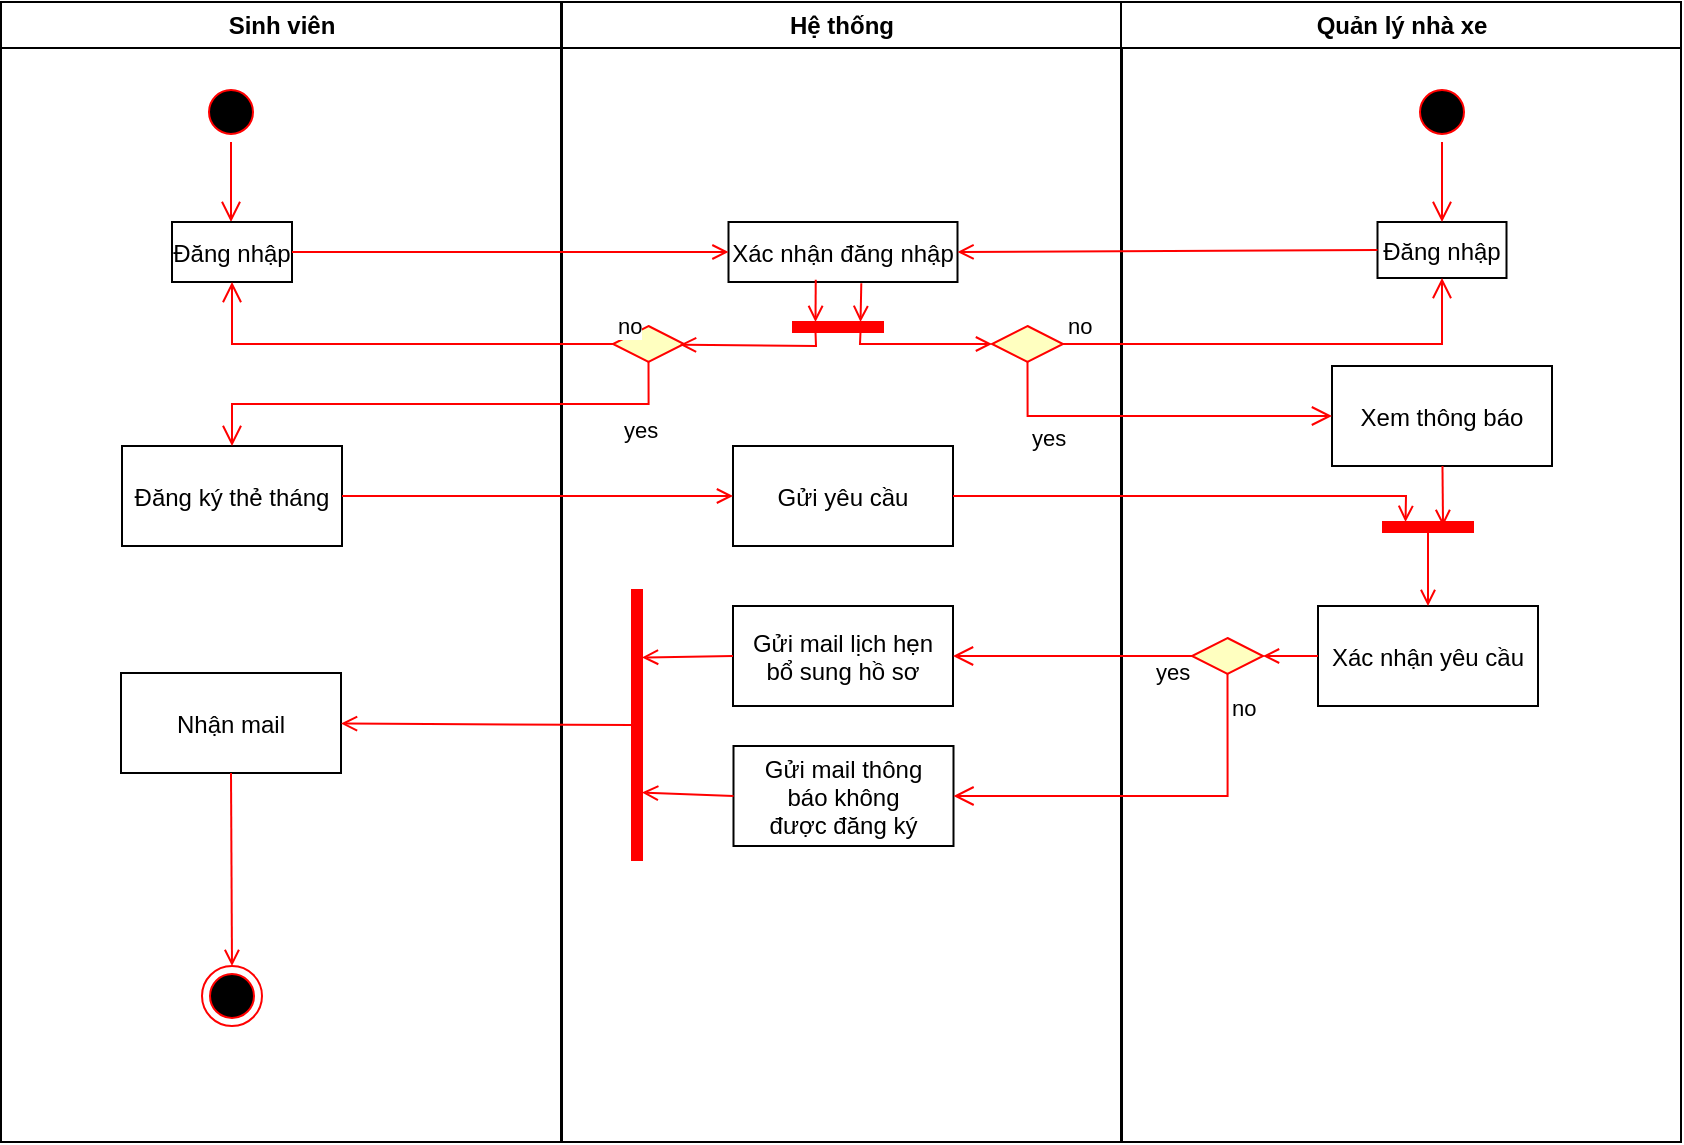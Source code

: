 <mxfile version="27.2.0">
  <diagram name="Page-1" id="e7e014a7-5840-1c2e-5031-d8a46d1fe8dd">
    <mxGraphModel dx="1026" dy="556" grid="1" gridSize="10" guides="1" tooltips="1" connect="1" arrows="1" fold="1" page="1" pageScale="1" pageWidth="1169" pageHeight="826" background="none" math="0" shadow="0">
      <root>
        <mxCell id="0" />
        <mxCell id="1" parent="0" />
        <mxCell id="2" value="Sinh viên" style="swimlane;whiteSpace=wrap" parent="1" vertex="1">
          <mxGeometry x="164.5" y="128" width="280" height="570" as="geometry" />
        </mxCell>
        <mxCell id="5" value="" style="ellipse;shape=startState;fillColor=#000000;strokeColor=#ff0000;" parent="2" vertex="1">
          <mxGeometry x="100" y="40" width="30" height="30" as="geometry" />
        </mxCell>
        <mxCell id="6" value="" style="edgeStyle=elbowEdgeStyle;elbow=horizontal;verticalAlign=bottom;endArrow=open;endSize=8;strokeColor=#FF0000;endFill=1;rounded=0" parent="2" source="5" target="7" edge="1">
          <mxGeometry x="100" y="40" as="geometry">
            <mxPoint x="115" y="110" as="targetPoint" />
          </mxGeometry>
        </mxCell>
        <mxCell id="7" value="Đăng nhập" style="" parent="2" vertex="1">
          <mxGeometry x="85.5" y="110" width="60" height="30" as="geometry" />
        </mxCell>
        <mxCell id="10" value="Nhận mail" style="" parent="2" vertex="1">
          <mxGeometry x="60" y="335.5" width="110" height="50" as="geometry" />
        </mxCell>
        <mxCell id="38" value="" style="ellipse;shape=endState;fillColor=#000000;strokeColor=#ff0000" parent="2" vertex="1">
          <mxGeometry x="100.5" y="482" width="30" height="30" as="geometry" />
        </mxCell>
        <mxCell id="ZterCogjY-lKpHSOgGzZ-75" value="" style="endArrow=open;strokeColor=#FF0000;endFill=1;rounded=0;exitX=0.5;exitY=1;exitDx=0;exitDy=0;entryX=0.5;entryY=0;entryDx=0;entryDy=0;" edge="1" parent="2" source="10" target="38">
          <mxGeometry relative="1" as="geometry">
            <mxPoint x="360.5" y="403" as="sourcePoint" />
            <mxPoint x="215.5" y="402" as="targetPoint" />
          </mxGeometry>
        </mxCell>
        <mxCell id="3" value="Hệ thống" style="swimlane;whiteSpace=wrap" parent="1" vertex="1">
          <mxGeometry x="445" y="128" width="280" height="570" as="geometry" />
        </mxCell>
        <mxCell id="15" value="Xác nhận đăng nhập" style="" parent="3" vertex="1">
          <mxGeometry x="83.25" y="110" width="114.5" height="30" as="geometry" />
        </mxCell>
        <mxCell id="18" value="Gửi mail lịch hẹn&#xa;bổ sung hồ sơ" style="" parent="3" vertex="1">
          <mxGeometry x="85.5" y="302" width="110" height="50" as="geometry" />
        </mxCell>
        <mxCell id="8" value="Đăng ký thẻ tháng" style="" parent="3" vertex="1">
          <mxGeometry x="-220" y="222" width="110" height="50" as="geometry" />
        </mxCell>
        <mxCell id="17" value="" style="endArrow=open;strokeColor=#FF0000;endFill=1;rounded=0;entryX=0;entryY=0.75;entryDx=0;entryDy=0;exitX=0.381;exitY=0.961;exitDx=0;exitDy=0;exitPerimeter=0;" parent="3" source="15" target="ZterCogjY-lKpHSOgGzZ-59" edge="1">
          <mxGeometry relative="1" as="geometry">
            <Array as="points" />
          </mxGeometry>
        </mxCell>
        <mxCell id="16" value="Gửi yêu cầu" style="" parent="3" vertex="1">
          <mxGeometry x="85.5" y="222" width="110" height="50" as="geometry" />
        </mxCell>
        <mxCell id="11" value="" style="endArrow=open;strokeColor=#FF0000;endFill=1;rounded=0;exitX=1;exitY=0.5;exitDx=0;exitDy=0;entryX=0;entryY=0.5;entryDx=0;entryDy=0;" parent="3" source="8" target="16" edge="1">
          <mxGeometry relative="1" as="geometry" />
        </mxCell>
        <mxCell id="ZterCogjY-lKpHSOgGzZ-56" value="" style="rhombus;whiteSpace=wrap;html=1;fontColor=#000000;fillColor=#ffffc0;strokeColor=#ff0000;" vertex="1" parent="3">
          <mxGeometry x="25.5" y="162" width="35.5" height="18" as="geometry" />
        </mxCell>
        <mxCell id="ZterCogjY-lKpHSOgGzZ-58" value="" style="rhombus;whiteSpace=wrap;html=1;fontColor=#000000;fillColor=#ffffc0;strokeColor=#ff0000;" vertex="1" parent="3">
          <mxGeometry x="215" y="162" width="35.5" height="18" as="geometry" />
        </mxCell>
        <mxCell id="ZterCogjY-lKpHSOgGzZ-57" value="" style="endArrow=open;strokeColor=#FF0000;endFill=1;rounded=0;entryX=0;entryY=0.25;entryDx=0;entryDy=0;exitX=0.58;exitY=1.022;exitDx=0;exitDy=0;exitPerimeter=0;" edge="1" parent="3" target="ZterCogjY-lKpHSOgGzZ-59" source="15">
          <mxGeometry relative="1" as="geometry">
            <mxPoint x="175" y="152" as="sourcePoint" />
            <Array as="points" />
          </mxGeometry>
        </mxCell>
        <mxCell id="ZterCogjY-lKpHSOgGzZ-59" value="" style="whiteSpace=wrap;strokeColor=#FF0000;fillColor=#FF0000;rotation=90;" vertex="1" parent="3">
          <mxGeometry x="135.5" y="140" width="5" height="45" as="geometry" />
        </mxCell>
        <mxCell id="ZterCogjY-lKpHSOgGzZ-62" value="" style="endArrow=open;strokeColor=#FF0000;endFill=1;rounded=0;entryX=0.944;entryY=0.519;entryDx=0;entryDy=0;exitX=1;exitY=0.75;exitDx=0;exitDy=0;entryPerimeter=0;" edge="1" parent="3" source="ZterCogjY-lKpHSOgGzZ-59" target="ZterCogjY-lKpHSOgGzZ-56">
          <mxGeometry relative="1" as="geometry">
            <mxPoint x="125" y="182" as="sourcePoint" />
            <mxPoint x="125" y="203" as="targetPoint" />
            <Array as="points">
              <mxPoint x="127" y="172" />
            </Array>
          </mxGeometry>
        </mxCell>
        <mxCell id="ZterCogjY-lKpHSOgGzZ-63" value="" style="endArrow=open;strokeColor=#FF0000;endFill=1;rounded=0;entryX=0;entryY=0.5;entryDx=0;entryDy=0;exitX=1;exitY=0.25;exitDx=0;exitDy=0;" edge="1" parent="3" source="ZterCogjY-lKpHSOgGzZ-59" target="ZterCogjY-lKpHSOgGzZ-58">
          <mxGeometry relative="1" as="geometry">
            <mxPoint x="163" y="162" as="sourcePoint" />
            <mxPoint x="95" y="168" as="targetPoint" />
            <Array as="points">
              <mxPoint x="149" y="171" />
            </Array>
          </mxGeometry>
        </mxCell>
        <mxCell id="ZterCogjY-lKpHSOgGzZ-67" value="yes" style="edgeStyle=orthogonalEdgeStyle;html=1;align=left;verticalAlign=top;endArrow=open;endSize=8;strokeColor=#ff0000;rounded=0;exitX=0.5;exitY=1;exitDx=0;exitDy=0;" edge="1" parent="3" source="ZterCogjY-lKpHSOgGzZ-56" target="8">
          <mxGeometry x="-0.722" relative="1" as="geometry">
            <mxPoint x="357" y="219" as="targetPoint" />
            <mxPoint x="205" y="192" as="sourcePoint" />
            <mxPoint as="offset" />
          </mxGeometry>
        </mxCell>
        <mxCell id="ZterCogjY-lKpHSOgGzZ-68" value="Gửi mail thông&#xa;báo không&#xa;được đăng ký" style="" vertex="1" parent="3">
          <mxGeometry x="85.75" y="372" width="110" height="50" as="geometry" />
        </mxCell>
        <mxCell id="4" value="Quản lý nhà xe" style="swimlane;whiteSpace=wrap" parent="1" vertex="1">
          <mxGeometry x="724.5" y="128" width="280" height="570" as="geometry" />
        </mxCell>
        <mxCell id="33" value="Xem thông báo" style="" parent="4" vertex="1">
          <mxGeometry x="105.5" y="182" width="110" height="50" as="geometry" />
        </mxCell>
        <mxCell id="39" value="" style="endArrow=open;strokeColor=#FF0000;endFill=1;rounded=0;entryX=0.4;entryY=0.333;entryDx=0;entryDy=0;entryPerimeter=0;" parent="4" source="33" target="34" edge="1">
          <mxGeometry relative="1" as="geometry" />
        </mxCell>
        <mxCell id="13" value="" style="ellipse;shape=startState;fillColor=#000000;strokeColor=#ff0000;" parent="4" vertex="1">
          <mxGeometry x="145.5" y="40" width="30" height="30" as="geometry" />
        </mxCell>
        <mxCell id="ZterCogjY-lKpHSOgGzZ-42" value="Đăng nhập" style="" vertex="1" parent="4">
          <mxGeometry x="128.25" y="110" width="64.5" height="28" as="geometry" />
        </mxCell>
        <mxCell id="14" value="" style="edgeStyle=elbowEdgeStyle;elbow=horizontal;verticalAlign=bottom;endArrow=open;endSize=8;strokeColor=#FF0000;endFill=1;rounded=0" parent="4" source="13" target="ZterCogjY-lKpHSOgGzZ-42" edge="1">
          <mxGeometry x="-240" y="20" as="geometry">
            <mxPoint x="-225" y="90" as="targetPoint" />
          </mxGeometry>
        </mxCell>
        <mxCell id="34" value="" style="whiteSpace=wrap;strokeColor=#FF0000;fillColor=#FF0000;rotation=90;" parent="4" vertex="1">
          <mxGeometry x="151" y="240" width="5" height="45" as="geometry" />
        </mxCell>
        <mxCell id="30" value="Xác nhận yêu cầu" style="" parent="4" vertex="1">
          <mxGeometry x="98.5" y="302" width="110" height="50" as="geometry" />
        </mxCell>
        <mxCell id="ZterCogjY-lKpHSOgGzZ-49" value="" style="endArrow=open;strokeColor=#FF0000;endFill=1;rounded=0;entryX=0.5;entryY=0;entryDx=0;entryDy=0;exitX=1;exitY=0.5;exitDx=0;exitDy=0;" edge="1" parent="4" source="34" target="30">
          <mxGeometry relative="1" as="geometry">
            <mxPoint x="165.5" y="272" as="sourcePoint" />
            <mxPoint x="165.5" y="302" as="targetPoint" />
          </mxGeometry>
        </mxCell>
        <mxCell id="ZterCogjY-lKpHSOgGzZ-50" value="" style="rhombus;whiteSpace=wrap;html=1;fontColor=#000000;fillColor=#ffffc0;strokeColor=#ff0000;" vertex="1" parent="4">
          <mxGeometry x="35.5" y="318" width="35.5" height="18" as="geometry" />
        </mxCell>
        <mxCell id="ZterCogjY-lKpHSOgGzZ-54" value="" style="endArrow=open;strokeColor=#FF0000;endFill=1;rounded=0;entryX=1;entryY=0.5;entryDx=0;entryDy=0;exitX=0;exitY=0.5;exitDx=0;exitDy=0;" edge="1" parent="4" source="30" target="ZterCogjY-lKpHSOgGzZ-50">
          <mxGeometry relative="1" as="geometry">
            <mxPoint x="145.5" y="322" as="sourcePoint" />
            <mxPoint x="145.5" y="359" as="targetPoint" />
          </mxGeometry>
        </mxCell>
        <mxCell id="9" value="" style="endArrow=open;strokeColor=#FF0000;endFill=1;rounded=0;exitX=1;exitY=0.5;exitDx=0;exitDy=0;entryX=0;entryY=0.5;entryDx=0;entryDy=0;" parent="1" source="7" target="15" edge="1">
          <mxGeometry relative="1" as="geometry" />
        </mxCell>
        <mxCell id="ZterCogjY-lKpHSOgGzZ-44" value="" style="endArrow=open;strokeColor=#FF0000;endFill=1;rounded=0;exitX=0;exitY=0.5;exitDx=0;exitDy=0;entryX=1;entryY=0.5;entryDx=0;entryDy=0;" edge="1" parent="1" source="ZterCogjY-lKpHSOgGzZ-42" target="15">
          <mxGeometry relative="1" as="geometry">
            <mxPoint x="550" y="280" as="sourcePoint" />
            <mxPoint x="680" y="280" as="targetPoint" />
          </mxGeometry>
        </mxCell>
        <mxCell id="24" value="" style="endArrow=open;strokeColor=#FF0000;endFill=1;rounded=0;entryX=0;entryY=0.75;entryDx=0;entryDy=0;" parent="1" source="16" target="34" edge="1">
          <mxGeometry relative="1" as="geometry">
            <mxPoint x="770" y="345" as="targetPoint" />
            <Array as="points">
              <mxPoint x="867" y="375" />
            </Array>
          </mxGeometry>
        </mxCell>
        <mxCell id="ZterCogjY-lKpHSOgGzZ-52" value="yes" style="edgeStyle=orthogonalEdgeStyle;html=1;align=left;verticalAlign=top;endArrow=open;endSize=8;strokeColor=#ff0000;rounded=0;entryX=1;entryY=0.5;entryDx=0;entryDy=0;" edge="1" source="ZterCogjY-lKpHSOgGzZ-50" parent="1" target="18">
          <mxGeometry x="-0.665" y="-5" relative="1" as="geometry">
            <mxPoint x="640" y="480" as="targetPoint" />
            <mxPoint as="offset" />
          </mxGeometry>
        </mxCell>
        <mxCell id="ZterCogjY-lKpHSOgGzZ-64" value="no" style="edgeStyle=orthogonalEdgeStyle;html=1;align=left;verticalAlign=bottom;endArrow=open;endSize=8;strokeColor=#ff0000;rounded=0;exitX=1;exitY=0.5;exitDx=0;exitDy=0;entryX=0.5;entryY=1;entryDx=0;entryDy=0;" edge="1" parent="1" source="ZterCogjY-lKpHSOgGzZ-58" target="ZterCogjY-lKpHSOgGzZ-42">
          <mxGeometry x="-1" relative="1" as="geometry">
            <mxPoint x="782" y="586" as="targetPoint" />
            <mxPoint x="780" y="480" as="sourcePoint" />
          </mxGeometry>
        </mxCell>
        <mxCell id="ZterCogjY-lKpHSOgGzZ-65" value="yes" style="edgeStyle=orthogonalEdgeStyle;html=1;align=left;verticalAlign=top;endArrow=open;endSize=8;strokeColor=#ff0000;rounded=0;exitX=0.5;exitY=1;exitDx=0;exitDy=0;entryX=0;entryY=0.5;entryDx=0;entryDy=0;" edge="1" parent="1" source="ZterCogjY-lKpHSOgGzZ-58" target="33">
          <mxGeometry x="-0.722" relative="1" as="geometry">
            <mxPoint x="800" y="330" as="targetPoint" />
            <mxPoint x="899" y="460" as="sourcePoint" />
            <mxPoint as="offset" />
          </mxGeometry>
        </mxCell>
        <mxCell id="ZterCogjY-lKpHSOgGzZ-66" value="no" style="edgeStyle=orthogonalEdgeStyle;html=1;align=left;verticalAlign=bottom;endArrow=open;endSize=8;strokeColor=#ff0000;rounded=0;exitX=0;exitY=0.5;exitDx=0;exitDy=0;entryX=0.5;entryY=1;entryDx=0;entryDy=0;" edge="1" parent="1" source="ZterCogjY-lKpHSOgGzZ-56" target="7">
          <mxGeometry x="-1" relative="1" as="geometry">
            <mxPoint x="689" y="330" as="targetPoint" />
            <mxPoint x="500" y="363" as="sourcePoint" />
          </mxGeometry>
        </mxCell>
        <mxCell id="ZterCogjY-lKpHSOgGzZ-51" value="no" style="edgeStyle=orthogonalEdgeStyle;html=1;align=left;verticalAlign=bottom;endArrow=open;endSize=8;strokeColor=#ff0000;rounded=0;entryX=1;entryY=0.5;entryDx=0;entryDy=0;exitX=0.5;exitY=1;exitDx=0;exitDy=0;" edge="1" source="ZterCogjY-lKpHSOgGzZ-50" parent="1" target="ZterCogjY-lKpHSOgGzZ-68">
          <mxGeometry x="-0.735" relative="1" as="geometry">
            <mxPoint x="670" y="410" as="targetPoint" />
            <mxPoint as="offset" />
          </mxGeometry>
        </mxCell>
        <mxCell id="ZterCogjY-lKpHSOgGzZ-69" value="" style="endArrow=open;strokeColor=#FF0000;endFill=1;rounded=0;entryX=0;entryY=0.25;entryDx=0;entryDy=0;exitX=0;exitY=0.5;exitDx=0;exitDy=0;" edge="1" parent="1" target="ZterCogjY-lKpHSOgGzZ-70" source="ZterCogjY-lKpHSOgGzZ-68">
          <mxGeometry relative="1" as="geometry">
            <mxPoint x="1154.5" y="430" as="sourcePoint" />
          </mxGeometry>
        </mxCell>
        <mxCell id="ZterCogjY-lKpHSOgGzZ-70" value="" style="whiteSpace=wrap;strokeColor=#FF0000;fillColor=#FF0000;rotation=-180;" vertex="1" parent="1">
          <mxGeometry x="480" y="422" width="5" height="135" as="geometry" />
        </mxCell>
        <mxCell id="ZterCogjY-lKpHSOgGzZ-71" value="" style="endArrow=open;strokeColor=#FF0000;endFill=1;rounded=0;exitX=1;exitY=0.5;exitDx=0;exitDy=0;" edge="1" parent="1" source="ZterCogjY-lKpHSOgGzZ-70" target="10">
          <mxGeometry relative="1" as="geometry">
            <mxPoint x="1159" y="470" as="sourcePoint" />
            <mxPoint x="1147.5" y="500" as="targetPoint" />
          </mxGeometry>
        </mxCell>
        <mxCell id="ZterCogjY-lKpHSOgGzZ-72" value="" style="endArrow=open;strokeColor=#FF0000;endFill=1;rounded=0;entryX=0;entryY=0.75;entryDx=0;entryDy=0;exitX=0;exitY=0.5;exitDx=0;exitDy=0;" edge="1" parent="1" target="ZterCogjY-lKpHSOgGzZ-70" source="18">
          <mxGeometry relative="1" as="geometry">
            <mxPoint x="910" y="445" as="sourcePoint" />
            <mxPoint x="1039" y="415" as="targetPoint" />
            <Array as="points" />
          </mxGeometry>
        </mxCell>
      </root>
    </mxGraphModel>
  </diagram>
</mxfile>
